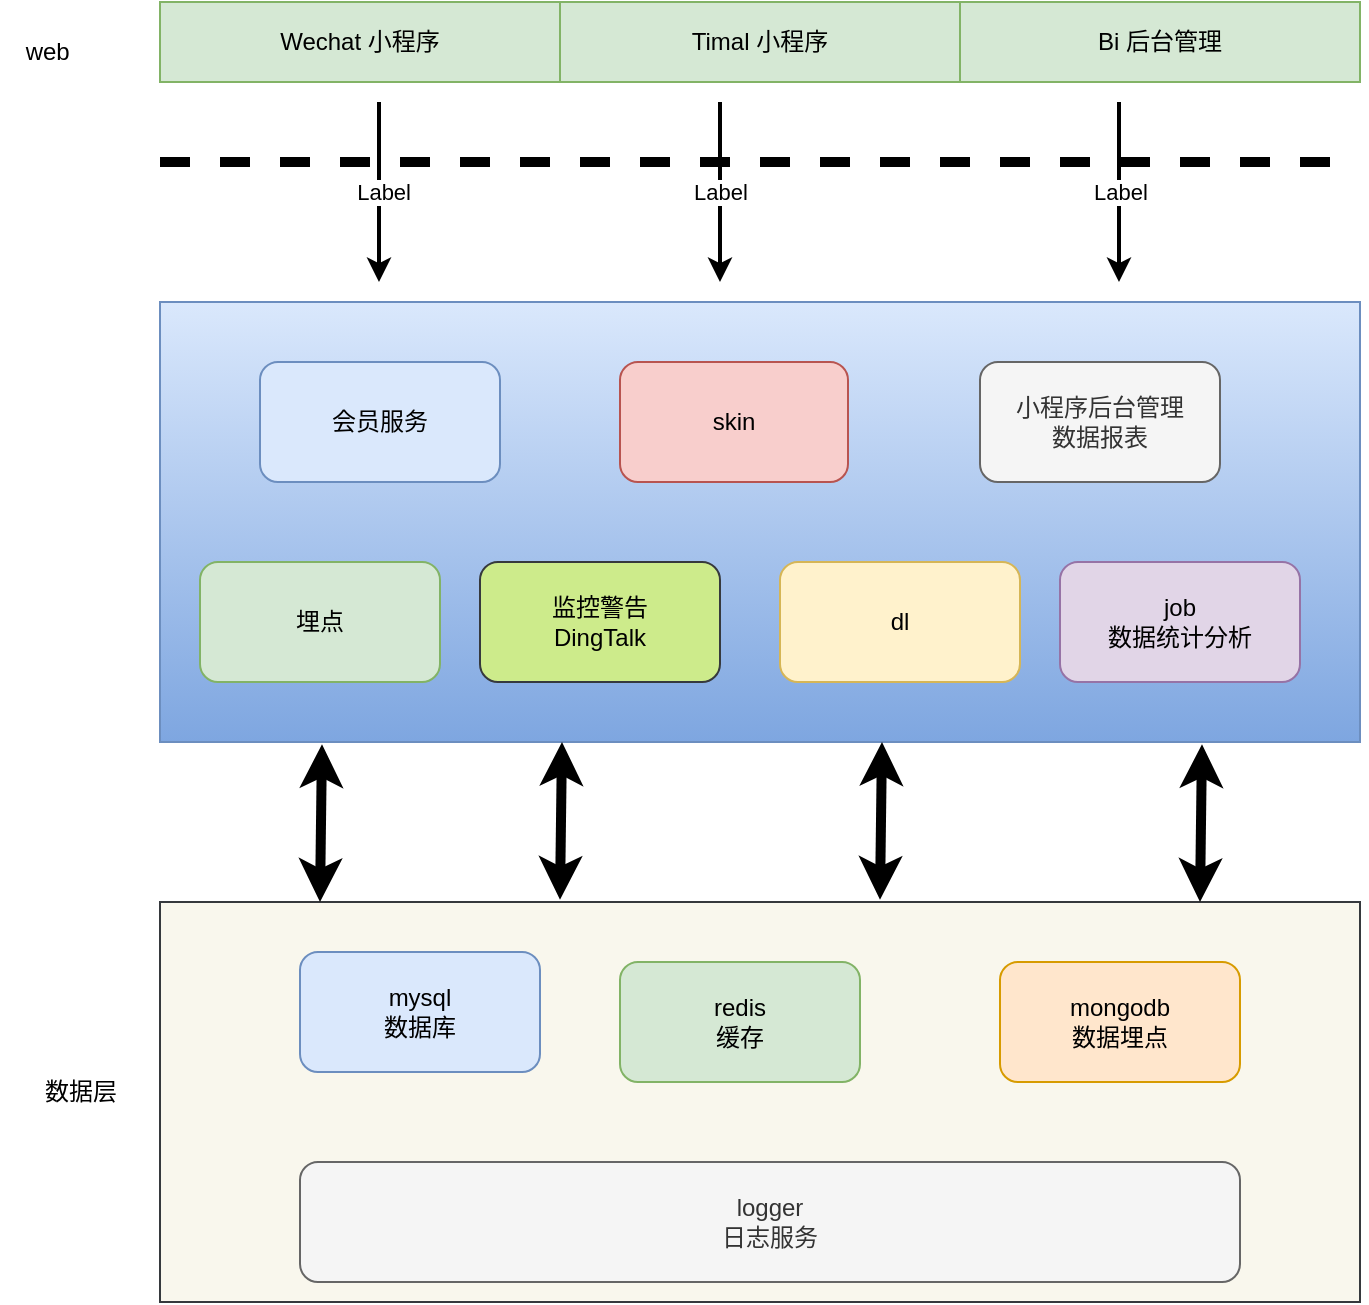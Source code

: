 <mxfile version="20.0.2" type="github">
  <diagram id="x8knKWqIQl5RkP6iHov5" name="第 1 页">
    <mxGraphModel dx="1113" dy="724" grid="1" gridSize="10" guides="1" tooltips="1" connect="1" arrows="1" fold="1" page="1" pageScale="1" pageWidth="827" pageHeight="1169" math="0" shadow="0">
      <root>
        <mxCell id="0" />
        <mxCell id="1" parent="0" />
        <mxCell id="lDYMOAmmrBvU-g56APDV-1" value="Wechat 小程序" style="rounded=0;whiteSpace=wrap;html=1;fillColor=#d5e8d4;strokeColor=#82b366;" vertex="1" parent="1">
          <mxGeometry x="80" y="80" width="200" height="40" as="geometry" />
        </mxCell>
        <mxCell id="lDYMOAmmrBvU-g56APDV-2" value="Timal 小程序" style="rounded=0;whiteSpace=wrap;html=1;fillColor=#d5e8d4;strokeColor=#82b366;" vertex="1" parent="1">
          <mxGeometry x="280" y="80" width="200" height="40" as="geometry" />
        </mxCell>
        <mxCell id="lDYMOAmmrBvU-g56APDV-3" value="Bi 后台管理" style="rounded=0;whiteSpace=wrap;html=1;fillColor=#d5e8d4;strokeColor=#82b366;" vertex="1" parent="1">
          <mxGeometry x="480" y="80" width="200" height="40" as="geometry" />
        </mxCell>
        <mxCell id="lDYMOAmmrBvU-g56APDV-4" value="web&amp;nbsp;" style="text;html=1;align=center;verticalAlign=middle;resizable=0;points=[];autosize=1;strokeColor=none;fillColor=none;" vertex="1" parent="1">
          <mxGeometry y="90" width="50" height="30" as="geometry" />
        </mxCell>
        <mxCell id="lDYMOAmmrBvU-g56APDV-9" value="" style="rounded=0;whiteSpace=wrap;html=1;fillColor=#dae8fc;gradientColor=#7ea6e0;strokeColor=#6c8ebf;" vertex="1" parent="1">
          <mxGeometry x="80" y="230" width="600" height="220" as="geometry" />
        </mxCell>
        <mxCell id="lDYMOAmmrBvU-g56APDV-10" value="" style="rounded=0;whiteSpace=wrap;html=1;fillColor=#f9f7ed;strokeColor=#36393d;" vertex="1" parent="1">
          <mxGeometry x="80" y="530" width="600" height="200" as="geometry" />
        </mxCell>
        <mxCell id="lDYMOAmmrBvU-g56APDV-11" value="mysql&lt;br&gt;数据库" style="rounded=1;whiteSpace=wrap;html=1;fillColor=#dae8fc;strokeColor=#6c8ebf;" vertex="1" parent="1">
          <mxGeometry x="150" y="555" width="120" height="60" as="geometry" />
        </mxCell>
        <mxCell id="lDYMOAmmrBvU-g56APDV-12" value="数据层" style="text;html=1;align=center;verticalAlign=middle;resizable=0;points=[];autosize=1;strokeColor=none;fillColor=none;" vertex="1" parent="1">
          <mxGeometry x="10" y="610" width="60" height="30" as="geometry" />
        </mxCell>
        <mxCell id="lDYMOAmmrBvU-g56APDV-13" value="redis&lt;br&gt;缓存" style="rounded=1;whiteSpace=wrap;html=1;fillColor=#d5e8d4;strokeColor=#82b366;" vertex="1" parent="1">
          <mxGeometry x="310" y="560" width="120" height="60" as="geometry" />
        </mxCell>
        <mxCell id="lDYMOAmmrBvU-g56APDV-14" value="mongodb&lt;br&gt;数据埋点" style="rounded=1;whiteSpace=wrap;html=1;fillColor=#ffe6cc;strokeColor=#d79b00;" vertex="1" parent="1">
          <mxGeometry x="500" y="560" width="120" height="60" as="geometry" />
        </mxCell>
        <mxCell id="lDYMOAmmrBvU-g56APDV-15" value="logger&lt;br&gt;日志服务" style="rounded=1;whiteSpace=wrap;html=1;fillColor=#f5f5f5;fontColor=#333333;strokeColor=#666666;" vertex="1" parent="1">
          <mxGeometry x="150" y="660" width="470" height="60" as="geometry" />
        </mxCell>
        <mxCell id="lDYMOAmmrBvU-g56APDV-18" value="会员服务" style="rounded=1;whiteSpace=wrap;html=1;fillColor=#dae8fc;strokeColor=#6c8ebf;" vertex="1" parent="1">
          <mxGeometry x="130" y="260" width="120" height="60" as="geometry" />
        </mxCell>
        <mxCell id="lDYMOAmmrBvU-g56APDV-19" value="skin" style="rounded=1;whiteSpace=wrap;html=1;fillColor=#f8cecc;strokeColor=#b85450;" vertex="1" parent="1">
          <mxGeometry x="310" y="260" width="114" height="60" as="geometry" />
        </mxCell>
        <mxCell id="lDYMOAmmrBvU-g56APDV-20" value="dl" style="rounded=1;whiteSpace=wrap;html=1;fillColor=#fff2cc;strokeColor=#d6b656;" vertex="1" parent="1">
          <mxGeometry x="390" y="360" width="120" height="60" as="geometry" />
        </mxCell>
        <mxCell id="lDYMOAmmrBvU-g56APDV-21" value="埋点" style="rounded=1;whiteSpace=wrap;html=1;fillColor=#d5e8d4;strokeColor=#82b366;" vertex="1" parent="1">
          <mxGeometry x="100" y="360" width="120" height="60" as="geometry" />
        </mxCell>
        <mxCell id="lDYMOAmmrBvU-g56APDV-24" value="小程序后台管理&lt;br&gt;数据报表" style="rounded=1;whiteSpace=wrap;html=1;fillColor=#f5f5f5;fontColor=#333333;strokeColor=#666666;" vertex="1" parent="1">
          <mxGeometry x="490" y="260" width="120" height="60" as="geometry" />
        </mxCell>
        <mxCell id="lDYMOAmmrBvU-g56APDV-23" value="job &lt;br&gt;数据统计分析" style="rounded=1;whiteSpace=wrap;html=1;fillColor=#e1d5e7;strokeColor=#9673a6;" vertex="1" parent="1">
          <mxGeometry x="530" y="360" width="120" height="60" as="geometry" />
        </mxCell>
        <mxCell id="lDYMOAmmrBvU-g56APDV-28" value="" style="endArrow=classic;html=1;rounded=0;strokeWidth=2;" edge="1" parent="1">
          <mxGeometry relative="1" as="geometry">
            <mxPoint x="360" y="130" as="sourcePoint" />
            <mxPoint x="360" y="220" as="targetPoint" />
          </mxGeometry>
        </mxCell>
        <mxCell id="lDYMOAmmrBvU-g56APDV-29" value="Label" style="edgeLabel;resizable=0;html=1;align=center;verticalAlign=middle;rounded=1;" connectable="0" vertex="1" parent="lDYMOAmmrBvU-g56APDV-28">
          <mxGeometry relative="1" as="geometry" />
        </mxCell>
        <mxCell id="lDYMOAmmrBvU-g56APDV-30" value="" style="endArrow=classic;html=1;rounded=0;strokeWidth=2;" edge="1" parent="1">
          <mxGeometry relative="1" as="geometry">
            <mxPoint x="189.5" y="130" as="sourcePoint" />
            <mxPoint x="189.5" y="220" as="targetPoint" />
          </mxGeometry>
        </mxCell>
        <mxCell id="lDYMOAmmrBvU-g56APDV-31" value="&lt;span style=&quot;white-space: pre;&quot;&gt;	&lt;/span&gt;Label" style="edgeLabel;resizable=0;html=1;align=center;verticalAlign=middle;rounded=1;" connectable="0" vertex="1" parent="lDYMOAmmrBvU-g56APDV-30">
          <mxGeometry relative="1" as="geometry" />
        </mxCell>
        <mxCell id="lDYMOAmmrBvU-g56APDV-32" value="" style="endArrow=classic;html=1;rounded=0;strokeWidth=2;" edge="1" parent="1">
          <mxGeometry relative="1" as="geometry">
            <mxPoint x="559.5" y="130" as="sourcePoint" />
            <mxPoint x="559.5" y="220" as="targetPoint" />
          </mxGeometry>
        </mxCell>
        <mxCell id="lDYMOAmmrBvU-g56APDV-33" value="Label" style="edgeLabel;resizable=0;html=1;align=center;verticalAlign=middle;rounded=1;" connectable="0" vertex="1" parent="lDYMOAmmrBvU-g56APDV-32">
          <mxGeometry relative="1" as="geometry" />
        </mxCell>
        <mxCell id="lDYMOAmmrBvU-g56APDV-34" value="" style="endArrow=none;dashed=1;html=1;rounded=0;strokeWidth=5;" edge="1" parent="1">
          <mxGeometry width="50" height="50" relative="1" as="geometry">
            <mxPoint x="80" y="160" as="sourcePoint" />
            <mxPoint x="680" y="160" as="targetPoint" />
          </mxGeometry>
        </mxCell>
        <mxCell id="lDYMOAmmrBvU-g56APDV-43" value="" style="endArrow=classic;startArrow=classic;html=1;rounded=0;strokeWidth=5;entryX=0.135;entryY=1.005;entryDx=0;entryDy=0;entryPerimeter=0;" edge="1" parent="1" target="lDYMOAmmrBvU-g56APDV-9">
          <mxGeometry width="50" height="50" relative="1" as="geometry">
            <mxPoint x="160" y="530" as="sourcePoint" />
            <mxPoint x="210" y="480" as="targetPoint" />
          </mxGeometry>
        </mxCell>
        <mxCell id="lDYMOAmmrBvU-g56APDV-44" value="" style="endArrow=classic;startArrow=classic;html=1;rounded=0;strokeWidth=5;entryX=0.135;entryY=1.005;entryDx=0;entryDy=0;entryPerimeter=0;" edge="1" parent="1">
          <mxGeometry width="50" height="50" relative="1" as="geometry">
            <mxPoint x="600" y="530" as="sourcePoint" />
            <mxPoint x="601" y="451.1" as="targetPoint" />
          </mxGeometry>
        </mxCell>
        <mxCell id="lDYMOAmmrBvU-g56APDV-45" value="" style="endArrow=classic;startArrow=classic;html=1;rounded=0;strokeWidth=5;entryX=0.135;entryY=1.005;entryDx=0;entryDy=0;entryPerimeter=0;" edge="1" parent="1">
          <mxGeometry width="50" height="50" relative="1" as="geometry">
            <mxPoint x="440" y="528.9" as="sourcePoint" />
            <mxPoint x="441" y="450.0" as="targetPoint" />
          </mxGeometry>
        </mxCell>
        <mxCell id="lDYMOAmmrBvU-g56APDV-46" value="" style="endArrow=classic;startArrow=classic;html=1;rounded=0;strokeWidth=5;entryX=0.135;entryY=1.005;entryDx=0;entryDy=0;entryPerimeter=0;" edge="1" parent="1">
          <mxGeometry width="50" height="50" relative="1" as="geometry">
            <mxPoint x="280" y="528.9" as="sourcePoint" />
            <mxPoint x="281" y="450.0" as="targetPoint" />
          </mxGeometry>
        </mxCell>
        <mxCell id="lDYMOAmmrBvU-g56APDV-48" value="监控警告&lt;br&gt;DingTalk" style="rounded=1;whiteSpace=wrap;html=1;fillColor=#cdeb8b;strokeColor=#36393d;" vertex="1" parent="1">
          <mxGeometry x="240" y="360" width="120" height="60" as="geometry" />
        </mxCell>
      </root>
    </mxGraphModel>
  </diagram>
</mxfile>
